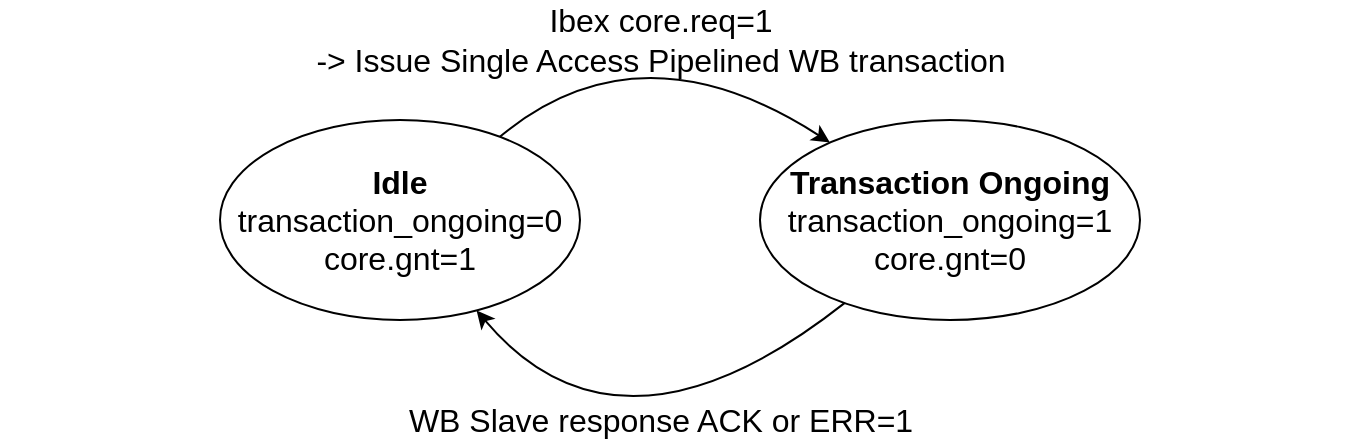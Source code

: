 <mxfile version="26.0.16">
  <diagram id="d2PN6w6fKUq8cv_ohd9x" name="Page-1">
    <mxGraphModel dx="1416" dy="844" grid="1" gridSize="10" guides="1" tooltips="1" connect="1" arrows="1" fold="1" page="1" pageScale="1" pageWidth="850" pageHeight="1100" math="0" shadow="0">
      <root>
        <mxCell id="0" />
        <mxCell id="1" parent="0" />
        <mxCell id="lzZo3t9tXoGnwGjGLuIj-1" value="" style="rounded=0;whiteSpace=wrap;html=1;strokeColor=none;" vertex="1" parent="1">
          <mxGeometry x="40" y="200" width="680" height="60" as="geometry" />
        </mxCell>
        <mxCell id="zVG6wsgCgW5nMEGBHIOK-1" value="&lt;b&gt;Idle&lt;br&gt;&lt;/b&gt;transaction_ongoing=0&lt;br&gt;core.gnt=1" style="ellipse;whiteSpace=wrap;html=1;fontSize=16;" parent="1" vertex="1">
          <mxGeometry x="150" y="180" width="180" height="100" as="geometry" />
        </mxCell>
        <mxCell id="zVG6wsgCgW5nMEGBHIOK-2" value="&lt;b&gt;Transaction Ongoing&lt;br&gt;&lt;/b&gt;transaction_ongoing=1&lt;br&gt;core.gnt=0" style="ellipse;whiteSpace=wrap;html=1;fontSize=16;" parent="1" vertex="1">
          <mxGeometry x="420" y="180" width="190" height="100" as="geometry" />
        </mxCell>
        <mxCell id="zVG6wsgCgW5nMEGBHIOK-3" value="WB Slave response ACK or ERR=1" style="endArrow=classic;html=1;rounded=0;fontSize=16;curved=1;" parent="1" source="zVG6wsgCgW5nMEGBHIOK-2" target="zVG6wsgCgW5nMEGBHIOK-1" edge="1">
          <mxGeometry x="-0.144" y="-11" width="50" height="50" relative="1" as="geometry">
            <mxPoint x="370" y="480" as="sourcePoint" />
            <mxPoint x="420" y="430" as="targetPoint" />
            <Array as="points">
              <mxPoint x="350" y="360" />
            </Array>
            <mxPoint as="offset" />
          </mxGeometry>
        </mxCell>
        <mxCell id="zVG6wsgCgW5nMEGBHIOK-4" value="Ibex core.req=1 &lt;br&gt;-&amp;gt; Issue Single Access Pipelined WB transaction" style="endArrow=classic;html=1;rounded=0;fontSize=16;curved=1;labelBackgroundColor=none;" parent="1" source="zVG6wsgCgW5nMEGBHIOK-1" target="zVG6wsgCgW5nMEGBHIOK-2" edge="1">
          <mxGeometry x="0.029" y="-3" width="50" height="50" relative="1" as="geometry">
            <mxPoint x="310" y="220" as="sourcePoint" />
            <mxPoint x="360" y="170" as="targetPoint" />
            <Array as="points">
              <mxPoint x="360" y="130" />
            </Array>
            <mxPoint as="offset" />
          </mxGeometry>
        </mxCell>
      </root>
    </mxGraphModel>
  </diagram>
</mxfile>
